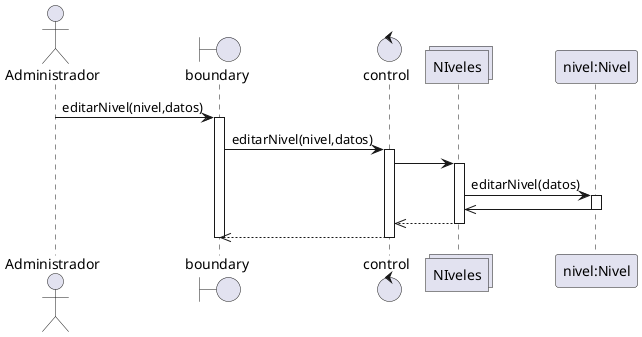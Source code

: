 @startuml Editar nivel
actor "Administrador" as Administrador
boundary boundary
control control
collections NIveles as Usuarios 
participant "nivel:Nivel" as user
Administrador->boundary: editarNivel(nivel,datos)
activate boundary
boundary->control:editarNivel(nivel,datos)
activate control
control->Usuarios
activate Usuarios
Usuarios->user:editarNivel(datos)
activate user
Usuarios<<-user
deactivate user
control<<--Usuarios
deactivate Usuarios
boundary<<--control
deactivate control

deactivate boundary
@enduml